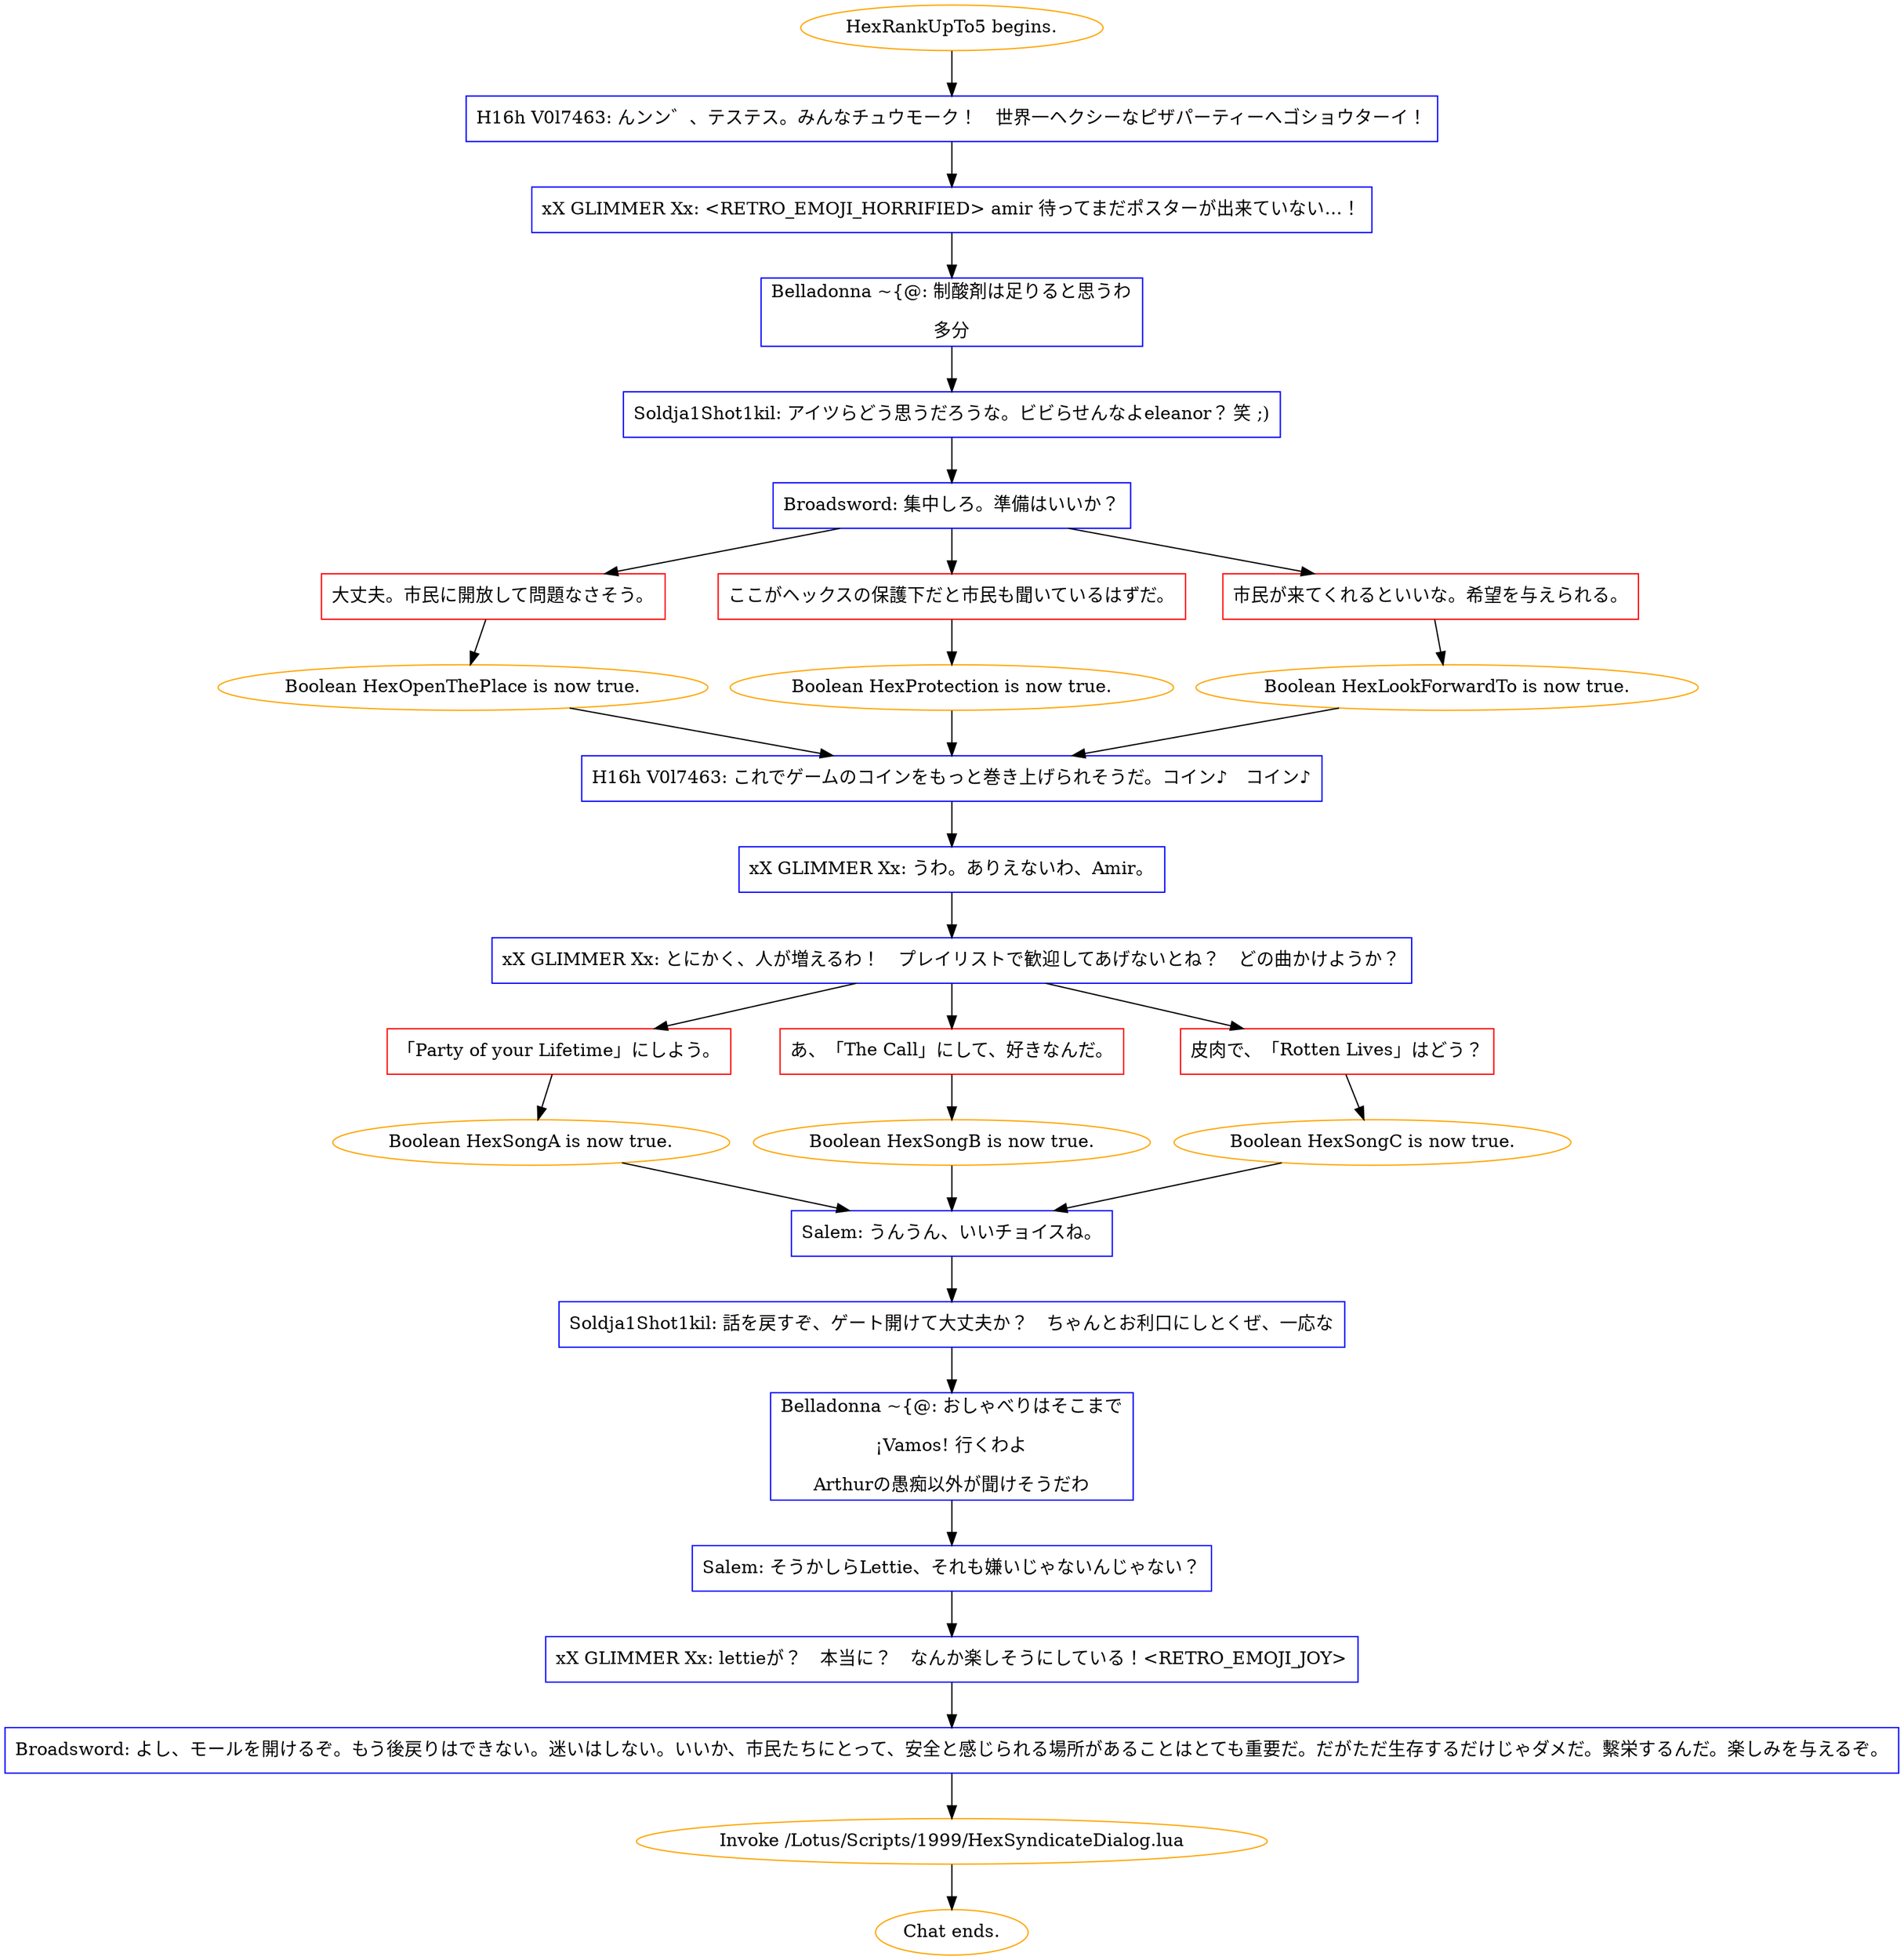 digraph {
	"HexRankUpTo5 begins." [color=orange];
		"HexRankUpTo5 begins." -> j3096593405;
	j3096593405 [label="H16h V0l7463: んンン゛、テステス。みんなチュウモーク！　世界一ヘクシーなピザパーティーへゴショウターイ！",shape=box,color=blue];
		j3096593405 -> j3969632885;
	j3969632885 [label="xX GLIMMER Xx: <RETRO_EMOJI_HORRIFIED> amir 待ってまだポスターが出来ていない…！",shape=box,color=blue];
		j3969632885 -> j1850813262;
	j1850813262 [label="Belladonna ~{@: 制酸剤は足りると思うわ
多分",shape=box,color=blue];
		j1850813262 -> j4156056089;
	j4156056089 [label="Soldja1Shot1kil: アイツらどう思うだろうな。ビビらせんなよeleanor？ 笑 ;)",shape=box,color=blue];
		j4156056089 -> j2510460391;
	j2510460391 [label="Broadsword: 集中しろ。準備はいいか？",shape=box,color=blue];
		j2510460391 -> j273736173;
		j2510460391 -> j1263210932;
		j2510460391 -> j776513163;
	j273736173 [label="大丈夫。市民に開放して問題なさそう。",shape=box,color=red];
		j273736173 -> j1104620882;
	j1263210932 [label="ここがヘックスの保護下だと市民も聞いているはずだ。",shape=box,color=red];
		j1263210932 -> j3081680903;
	j776513163 [label="市民が来てくれるといいな。希望を与えられる。",shape=box,color=red];
		j776513163 -> j961222598;
	j1104620882 [label="Boolean HexOpenThePlace is now true.",color=orange];
		j1104620882 -> j3698479876;
	j3081680903 [label="Boolean HexProtection is now true.",color=orange];
		j3081680903 -> j3698479876;
	j961222598 [label="Boolean HexLookForwardTo is now true.",color=orange];
		j961222598 -> j3698479876;
	j3698479876 [label="H16h V0l7463: これでゲームのコインをもっと巻き上げられそうだ。コイン♪　コイン♪",shape=box,color=blue];
		j3698479876 -> j114183271;
	j114183271 [label="xX GLIMMER Xx: うわ。ありえないわ、Amir。",shape=box,color=blue];
		j114183271 -> j1967772688;
	j1967772688 [label="xX GLIMMER Xx: とにかく、人が増えるわ！　プレイリストで歓迎してあげないとね？　どの曲かけようか？",shape=box,color=blue];
		j1967772688 -> j3728634771;
		j1967772688 -> j2207916454;
		j1967772688 -> j340350189;
	j3728634771 [label="「Party of your Lifetime」にしよう。",shape=box,color=red];
		j3728634771 -> j1139806242;
	j2207916454 [label="あ、「The Call」にして、好きなんだ。",shape=box,color=red];
		j2207916454 -> j1302862612;
	j340350189 [label="皮肉で、「Rotten Lives」はどう？",shape=box,color=red];
		j340350189 -> j3287202964;
	j1139806242 [label="Boolean HexSongA is now true.",color=orange];
		j1139806242 -> j871568593;
	j1302862612 [label="Boolean HexSongB is now true.",color=orange];
		j1302862612 -> j871568593;
	j3287202964 [label="Boolean HexSongC is now true.",color=orange];
		j3287202964 -> j871568593;
	j871568593 [label="Salem: うんうん、いいチョイスね。",shape=box,color=blue];
		j871568593 -> j1620218719;
	j1620218719 [label="Soldja1Shot1kil: 話を戻すぞ、ゲート開けて大丈夫か？　ちゃんとお利口にしとくぜ、一応な",shape=box,color=blue];
		j1620218719 -> j2969275045;
	j2969275045 [label="Belladonna ~{@: おしゃべりはそこまで
¡Vamos! 行くわよ
Arthurの愚痴以外が聞けそうだわ",shape=box,color=blue];
		j2969275045 -> j3816610830;
	j3816610830 [label="Salem: そうかしらLettie、それも嫌いじゃないんじゃない？",shape=box,color=blue];
		j3816610830 -> j1537567896;
	j1537567896 [label="xX GLIMMER Xx: lettieが？　本当に？　なんか楽しそうにしている！<RETRO_EMOJI_JOY>",shape=box,color=blue];
		j1537567896 -> j3099384197;
	j3099384197 [label="Broadsword: よし、モールを開けるぞ。もう後戻りはできない。迷いはしない。いいか、市民たちにとって、安全と感じられる場所があることはとても重要だ。だがただ生存するだけじゃダメだ。繫栄するんだ。楽しみを与えるぞ。",shape=box,color=blue];
		j3099384197 -> j2375408662;
	j2375408662 [label="Invoke /Lotus/Scripts/1999/HexSyndicateDialog.lua",color=orange];
		j2375408662 -> "Chat ends.";
	"Chat ends." [color=orange];
}